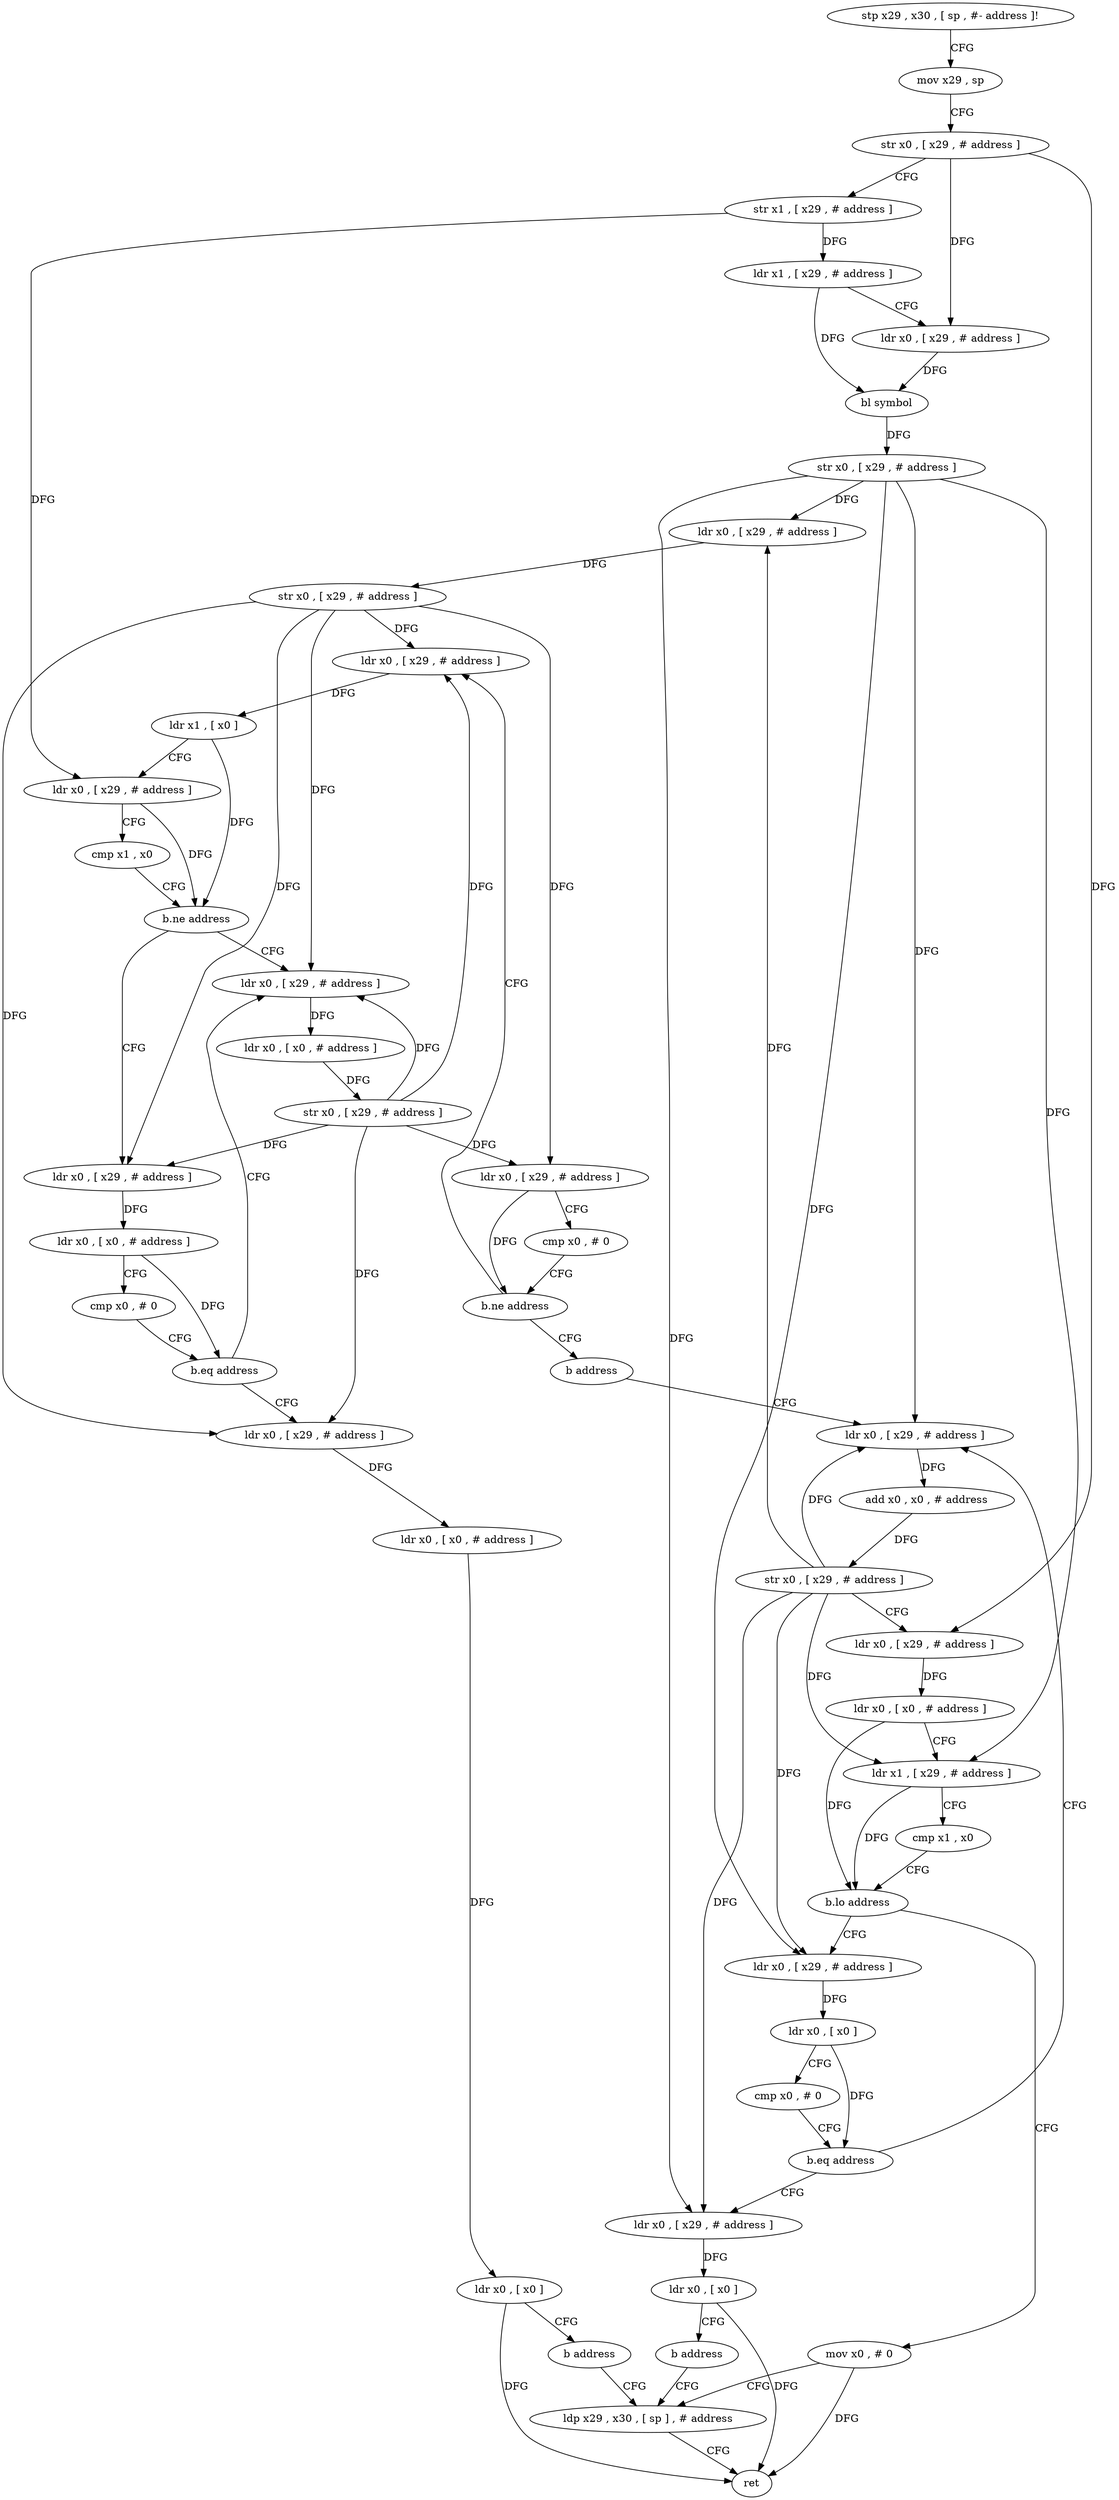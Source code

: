 digraph "func" {
"4316716" [label = "stp x29 , x30 , [ sp , #- address ]!" ]
"4316720" [label = "mov x29 , sp" ]
"4316724" [label = "str x0 , [ x29 , # address ]" ]
"4316728" [label = "str x1 , [ x29 , # address ]" ]
"4316732" [label = "ldr x1 , [ x29 , # address ]" ]
"4316736" [label = "ldr x0 , [ x29 , # address ]" ]
"4316740" [label = "bl symbol" ]
"4316744" [label = "str x0 , [ x29 , # address ]" ]
"4316748" [label = "ldr x0 , [ x29 , # address ]" ]
"4316752" [label = "str x0 , [ x29 , # address ]" ]
"4316756" [label = "ldr x0 , [ x29 , # address ]" ]
"4316808" [label = "ldr x0 , [ x29 , # address ]" ]
"4316812" [label = "ldr x0 , [ x0 , # address ]" ]
"4316816" [label = "str x0 , [ x29 , # address ]" ]
"4316820" [label = "ldr x0 , [ x29 , # address ]" ]
"4316824" [label = "cmp x0 , # 0" ]
"4316828" [label = "b.ne address" ]
"4316832" [label = "b address" ]
"4316776" [label = "ldr x0 , [ x29 , # address ]" ]
"4316780" [label = "ldr x0 , [ x0 , # address ]" ]
"4316784" [label = "cmp x0 , # 0" ]
"4316788" [label = "b.eq address" ]
"4316792" [label = "ldr x0 , [ x29 , # address ]" ]
"4316760" [label = "ldr x1 , [ x0 ]" ]
"4316764" [label = "ldr x0 , [ x29 , # address ]" ]
"4316768" [label = "cmp x1 , x0" ]
"4316772" [label = "b.ne address" ]
"4316864" [label = "ldr x0 , [ x29 , # address ]" ]
"4316796" [label = "ldr x0 , [ x0 , # address ]" ]
"4316800" [label = "ldr x0 , [ x0 ]" ]
"4316804" [label = "b address" ]
"4316900" [label = "ldp x29 , x30 , [ sp ] , # address" ]
"4316868" [label = "add x0 , x0 , # address" ]
"4316872" [label = "str x0 , [ x29 , # address ]" ]
"4316876" [label = "ldr x0 , [ x29 , # address ]" ]
"4316880" [label = "ldr x0 , [ x0 , # address ]" ]
"4316884" [label = "ldr x1 , [ x29 , # address ]" ]
"4316888" [label = "cmp x1 , x0" ]
"4316892" [label = "b.lo address" ]
"4316836" [label = "ldr x0 , [ x29 , # address ]" ]
"4316896" [label = "mov x0 , # 0" ]
"4316904" [label = "ret" ]
"4316840" [label = "ldr x0 , [ x0 ]" ]
"4316844" [label = "cmp x0 , # 0" ]
"4316848" [label = "b.eq address" ]
"4316852" [label = "ldr x0 , [ x29 , # address ]" ]
"4316856" [label = "ldr x0 , [ x0 ]" ]
"4316860" [label = "b address" ]
"4316716" -> "4316720" [ label = "CFG" ]
"4316720" -> "4316724" [ label = "CFG" ]
"4316724" -> "4316728" [ label = "CFG" ]
"4316724" -> "4316736" [ label = "DFG" ]
"4316724" -> "4316876" [ label = "DFG" ]
"4316728" -> "4316732" [ label = "DFG" ]
"4316728" -> "4316764" [ label = "DFG" ]
"4316732" -> "4316736" [ label = "CFG" ]
"4316732" -> "4316740" [ label = "DFG" ]
"4316736" -> "4316740" [ label = "DFG" ]
"4316740" -> "4316744" [ label = "DFG" ]
"4316744" -> "4316748" [ label = "DFG" ]
"4316744" -> "4316864" [ label = "DFG" ]
"4316744" -> "4316884" [ label = "DFG" ]
"4316744" -> "4316836" [ label = "DFG" ]
"4316744" -> "4316852" [ label = "DFG" ]
"4316748" -> "4316752" [ label = "DFG" ]
"4316752" -> "4316756" [ label = "DFG" ]
"4316752" -> "4316808" [ label = "DFG" ]
"4316752" -> "4316820" [ label = "DFG" ]
"4316752" -> "4316776" [ label = "DFG" ]
"4316752" -> "4316792" [ label = "DFG" ]
"4316756" -> "4316760" [ label = "DFG" ]
"4316808" -> "4316812" [ label = "DFG" ]
"4316812" -> "4316816" [ label = "DFG" ]
"4316816" -> "4316820" [ label = "DFG" ]
"4316816" -> "4316756" [ label = "DFG" ]
"4316816" -> "4316808" [ label = "DFG" ]
"4316816" -> "4316776" [ label = "DFG" ]
"4316816" -> "4316792" [ label = "DFG" ]
"4316820" -> "4316824" [ label = "CFG" ]
"4316820" -> "4316828" [ label = "DFG" ]
"4316824" -> "4316828" [ label = "CFG" ]
"4316828" -> "4316756" [ label = "CFG" ]
"4316828" -> "4316832" [ label = "CFG" ]
"4316832" -> "4316864" [ label = "CFG" ]
"4316776" -> "4316780" [ label = "DFG" ]
"4316780" -> "4316784" [ label = "CFG" ]
"4316780" -> "4316788" [ label = "DFG" ]
"4316784" -> "4316788" [ label = "CFG" ]
"4316788" -> "4316808" [ label = "CFG" ]
"4316788" -> "4316792" [ label = "CFG" ]
"4316792" -> "4316796" [ label = "DFG" ]
"4316760" -> "4316764" [ label = "CFG" ]
"4316760" -> "4316772" [ label = "DFG" ]
"4316764" -> "4316768" [ label = "CFG" ]
"4316764" -> "4316772" [ label = "DFG" ]
"4316768" -> "4316772" [ label = "CFG" ]
"4316772" -> "4316808" [ label = "CFG" ]
"4316772" -> "4316776" [ label = "CFG" ]
"4316864" -> "4316868" [ label = "DFG" ]
"4316796" -> "4316800" [ label = "DFG" ]
"4316800" -> "4316804" [ label = "CFG" ]
"4316800" -> "4316904" [ label = "DFG" ]
"4316804" -> "4316900" [ label = "CFG" ]
"4316900" -> "4316904" [ label = "CFG" ]
"4316868" -> "4316872" [ label = "DFG" ]
"4316872" -> "4316876" [ label = "CFG" ]
"4316872" -> "4316748" [ label = "DFG" ]
"4316872" -> "4316864" [ label = "DFG" ]
"4316872" -> "4316884" [ label = "DFG" ]
"4316872" -> "4316836" [ label = "DFG" ]
"4316872" -> "4316852" [ label = "DFG" ]
"4316876" -> "4316880" [ label = "DFG" ]
"4316880" -> "4316884" [ label = "CFG" ]
"4316880" -> "4316892" [ label = "DFG" ]
"4316884" -> "4316888" [ label = "CFG" ]
"4316884" -> "4316892" [ label = "DFG" ]
"4316888" -> "4316892" [ label = "CFG" ]
"4316892" -> "4316836" [ label = "CFG" ]
"4316892" -> "4316896" [ label = "CFG" ]
"4316836" -> "4316840" [ label = "DFG" ]
"4316896" -> "4316900" [ label = "CFG" ]
"4316896" -> "4316904" [ label = "DFG" ]
"4316840" -> "4316844" [ label = "CFG" ]
"4316840" -> "4316848" [ label = "DFG" ]
"4316844" -> "4316848" [ label = "CFG" ]
"4316848" -> "4316864" [ label = "CFG" ]
"4316848" -> "4316852" [ label = "CFG" ]
"4316852" -> "4316856" [ label = "DFG" ]
"4316856" -> "4316860" [ label = "CFG" ]
"4316856" -> "4316904" [ label = "DFG" ]
"4316860" -> "4316900" [ label = "CFG" ]
}

